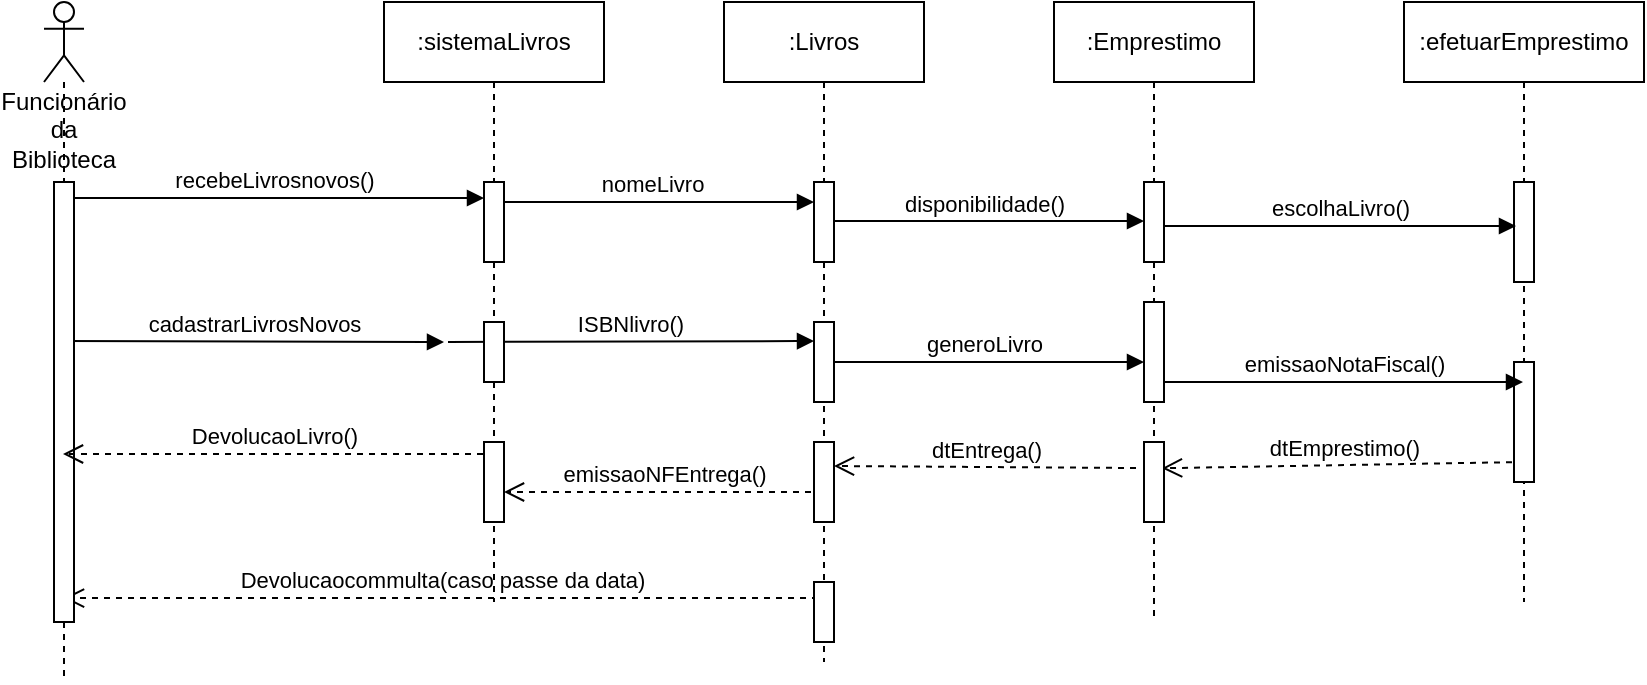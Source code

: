 <mxfile version="13.8.8" type="github">
  <diagram id="8-qFMdN2M5BpMNW03hwC" name="Page-1">
    <mxGraphModel dx="900" dy="533" grid="1" gridSize="10" guides="1" tooltips="1" connect="1" arrows="1" fold="1" page="1" pageScale="1" pageWidth="1169" pageHeight="827" math="0" shadow="0">
      <root>
        <mxCell id="0" />
        <mxCell id="1" parent="0" />
        <mxCell id="RcH9cWTwy_EmR8gQbs1w-36" value="Devolucaocommulta(caso passe da data)" style="html=1;verticalAlign=bottom;endArrow=open;dashed=1;endSize=8;exitX=0.2;exitY=0.267;exitDx=0;exitDy=0;exitPerimeter=0;" edge="1" parent="1" source="RcH9cWTwy_EmR8gQbs1w-35" target="YvCRl8Iy_vgOIxh5A2Na-1">
          <mxGeometry relative="1" as="geometry">
            <mxPoint x="470" y="367" as="sourcePoint" />
            <mxPoint x="260" y="370" as="targetPoint" />
          </mxGeometry>
        </mxCell>
        <mxCell id="RcH9cWTwy_EmR8gQbs1w-32" value="emissaoNFEntrega()" style="html=1;verticalAlign=bottom;endArrow=open;dashed=1;endSize=8;" edge="1" parent="1" source="RcH9cWTwy_EmR8gQbs1w-7">
          <mxGeometry relative="1" as="geometry">
            <mxPoint x="469.5" y="325" as="sourcePoint" />
            <mxPoint x="310" y="325" as="targetPoint" />
          </mxGeometry>
        </mxCell>
        <mxCell id="RcH9cWTwy_EmR8gQbs1w-29" value="dtEmprestimo()" style="html=1;verticalAlign=bottom;endArrow=open;dashed=1;endSize=8;exitX=0.5;exitY=0.833;exitDx=0;exitDy=0;exitPerimeter=0;entryX=0.54;entryY=0.752;entryDx=0;entryDy=0;entryPerimeter=0;" edge="1" parent="1" source="RcH9cWTwy_EmR8gQbs1w-26" target="RcH9cWTwy_EmR8gQbs1w-12">
          <mxGeometry relative="1" as="geometry">
            <mxPoint x="810" y="320" as="sourcePoint" />
            <mxPoint x="640" y="320" as="targetPoint" />
          </mxGeometry>
        </mxCell>
        <mxCell id="RcH9cWTwy_EmR8gQbs1w-17" value="disponibilidade()" style="html=1;verticalAlign=bottom;endArrow=block;" edge="1" parent="1">
          <mxGeometry width="80" relative="1" as="geometry">
            <mxPoint x="470" y="189.5" as="sourcePoint" />
            <mxPoint x="630" y="189.5" as="targetPoint" />
          </mxGeometry>
        </mxCell>
        <mxCell id="RcH9cWTwy_EmR8gQbs1w-16" value="generoLivro" style="html=1;verticalAlign=bottom;endArrow=block;" edge="1" parent="1">
          <mxGeometry width="80" relative="1" as="geometry">
            <mxPoint x="470" y="260" as="sourcePoint" />
            <mxPoint x="630" y="260" as="targetPoint" />
          </mxGeometry>
        </mxCell>
        <mxCell id="RcH9cWTwy_EmR8gQbs1w-10" value="ISBNlivro()" style="html=1;verticalAlign=bottom;endArrow=block;" edge="1" parent="1">
          <mxGeometry width="80" relative="1" as="geometry">
            <mxPoint x="282" y="250" as="sourcePoint" />
            <mxPoint x="465" y="249.5" as="targetPoint" />
          </mxGeometry>
        </mxCell>
        <mxCell id="RcH9cWTwy_EmR8gQbs1w-9" value="nomeLivro" style="html=1;verticalAlign=bottom;endArrow=block;exitX=0.2;exitY=0.25;exitDx=0;exitDy=0;exitPerimeter=0;" edge="1" parent="1" source="RcH9cWTwy_EmR8gQbs1w-3" target="RcH9cWTwy_EmR8gQbs1w-8">
          <mxGeometry width="80" relative="1" as="geometry">
            <mxPoint x="330" y="178" as="sourcePoint" />
            <mxPoint x="460" y="178" as="targetPoint" />
          </mxGeometry>
        </mxCell>
        <mxCell id="RcH9cWTwy_EmR8gQbs1w-5" value="cadastrarLivrosNovos" style="html=1;verticalAlign=bottom;endArrow=block;" edge="1" parent="1">
          <mxGeometry width="80" relative="1" as="geometry">
            <mxPoint x="89.5" y="249.5" as="sourcePoint" />
            <mxPoint x="280" y="250" as="targetPoint" />
          </mxGeometry>
        </mxCell>
        <mxCell id="RcH9cWTwy_EmR8gQbs1w-2" value="recebeLivrosnovos()" style="html=1;verticalAlign=bottom;endArrow=block;entryX=0;entryY=0.2;entryDx=0;entryDy=0;entryPerimeter=0;" edge="1" parent="1" source="YvCRl8Iy_vgOIxh5A2Na-1" target="RcH9cWTwy_EmR8gQbs1w-3">
          <mxGeometry width="80" relative="1" as="geometry">
            <mxPoint x="130" y="180" as="sourcePoint" />
            <mxPoint x="230" y="183" as="targetPoint" />
          </mxGeometry>
        </mxCell>
        <mxCell id="YvCRl8Iy_vgOIxh5A2Na-1" value="Funcionário da Biblioteca" style="shape=umlLifeline;participant=umlActor;perimeter=lifelinePerimeter;whiteSpace=wrap;html=1;container=1;collapsible=0;recursiveResize=0;verticalAlign=top;spacingTop=36;outlineConnect=0;" parent="1" vertex="1">
          <mxGeometry x="80" y="80" width="20" height="340" as="geometry" />
        </mxCell>
        <mxCell id="RcH9cWTwy_EmR8gQbs1w-4" value="" style="html=1;points=[];perimeter=orthogonalPerimeter;" vertex="1" parent="YvCRl8Iy_vgOIxh5A2Na-1">
          <mxGeometry x="5" y="90" width="10" height="220" as="geometry" />
        </mxCell>
        <mxCell id="RcH9cWTwy_EmR8gQbs1w-1" value=":sistemaLivros" style="shape=umlLifeline;perimeter=lifelinePerimeter;whiteSpace=wrap;html=1;container=1;collapsible=0;recursiveResize=0;outlineConnect=0;" vertex="1" parent="1">
          <mxGeometry x="250" y="80" width="110" height="300" as="geometry" />
        </mxCell>
        <mxCell id="RcH9cWTwy_EmR8gQbs1w-3" value="" style="html=1;points=[];perimeter=orthogonalPerimeter;" vertex="1" parent="RcH9cWTwy_EmR8gQbs1w-1">
          <mxGeometry x="50" y="90" width="10" height="40" as="geometry" />
        </mxCell>
        <mxCell id="RcH9cWTwy_EmR8gQbs1w-6" value="" style="html=1;points=[];perimeter=orthogonalPerimeter;" vertex="1" parent="RcH9cWTwy_EmR8gQbs1w-1">
          <mxGeometry x="50" y="160" width="10" height="30" as="geometry" />
        </mxCell>
        <mxCell id="RcH9cWTwy_EmR8gQbs1w-33" value="" style="html=1;points=[];perimeter=orthogonalPerimeter;" vertex="1" parent="RcH9cWTwy_EmR8gQbs1w-1">
          <mxGeometry x="50" y="220" width="10" height="40" as="geometry" />
        </mxCell>
        <mxCell id="RcH9cWTwy_EmR8gQbs1w-7" value=":Livros" style="shape=umlLifeline;perimeter=lifelinePerimeter;whiteSpace=wrap;html=1;container=1;collapsible=0;recursiveResize=0;outlineConnect=0;" vertex="1" parent="1">
          <mxGeometry x="420" y="80" width="100" height="330" as="geometry" />
        </mxCell>
        <mxCell id="RcH9cWTwy_EmR8gQbs1w-8" value="" style="html=1;points=[];perimeter=orthogonalPerimeter;" vertex="1" parent="RcH9cWTwy_EmR8gQbs1w-7">
          <mxGeometry x="45" y="90" width="10" height="40" as="geometry" />
        </mxCell>
        <mxCell id="RcH9cWTwy_EmR8gQbs1w-11" value="" style="html=1;points=[];perimeter=orthogonalPerimeter;" vertex="1" parent="RcH9cWTwy_EmR8gQbs1w-7">
          <mxGeometry x="45" y="160" width="10" height="40" as="geometry" />
        </mxCell>
        <mxCell id="RcH9cWTwy_EmR8gQbs1w-31" value="" style="html=1;points=[];perimeter=orthogonalPerimeter;" vertex="1" parent="RcH9cWTwy_EmR8gQbs1w-7">
          <mxGeometry x="45" y="220" width="10" height="40" as="geometry" />
        </mxCell>
        <mxCell id="RcH9cWTwy_EmR8gQbs1w-35" value="" style="html=1;points=[];perimeter=orthogonalPerimeter;" vertex="1" parent="RcH9cWTwy_EmR8gQbs1w-7">
          <mxGeometry x="45" y="290" width="10" height="30" as="geometry" />
        </mxCell>
        <mxCell id="RcH9cWTwy_EmR8gQbs1w-12" value=":Emprestimo" style="shape=umlLifeline;perimeter=lifelinePerimeter;whiteSpace=wrap;html=1;container=1;collapsible=0;recursiveResize=0;outlineConnect=0;" vertex="1" parent="1">
          <mxGeometry x="585" y="80" width="100" height="310" as="geometry" />
        </mxCell>
        <mxCell id="RcH9cWTwy_EmR8gQbs1w-15" value="" style="html=1;points=[];perimeter=orthogonalPerimeter;" vertex="1" parent="RcH9cWTwy_EmR8gQbs1w-12">
          <mxGeometry x="45" y="150" width="10" height="50" as="geometry" />
        </mxCell>
        <mxCell id="RcH9cWTwy_EmR8gQbs1w-13" value="" style="html=1;points=[];perimeter=orthogonalPerimeter;" vertex="1" parent="RcH9cWTwy_EmR8gQbs1w-12">
          <mxGeometry x="45" y="90" width="10" height="40" as="geometry" />
        </mxCell>
        <mxCell id="RcH9cWTwy_EmR8gQbs1w-27" value="" style="html=1;points=[];perimeter=orthogonalPerimeter;" vertex="1" parent="RcH9cWTwy_EmR8gQbs1w-12">
          <mxGeometry x="45" y="220" width="10" height="40" as="geometry" />
        </mxCell>
        <mxCell id="RcH9cWTwy_EmR8gQbs1w-18" value=":efetuarEmprestimo" style="shape=umlLifeline;perimeter=lifelinePerimeter;whiteSpace=wrap;html=1;container=1;collapsible=0;recursiveResize=0;outlineConnect=0;" vertex="1" parent="1">
          <mxGeometry x="760" y="80" width="120" height="300" as="geometry" />
        </mxCell>
        <mxCell id="RcH9cWTwy_EmR8gQbs1w-19" value="" style="html=1;points=[];perimeter=orthogonalPerimeter;" vertex="1" parent="RcH9cWTwy_EmR8gQbs1w-18">
          <mxGeometry x="55" y="90" width="10" height="50" as="geometry" />
        </mxCell>
        <mxCell id="RcH9cWTwy_EmR8gQbs1w-26" value="" style="html=1;points=[];perimeter=orthogonalPerimeter;" vertex="1" parent="RcH9cWTwy_EmR8gQbs1w-18">
          <mxGeometry x="55" y="180" width="10" height="60" as="geometry" />
        </mxCell>
        <mxCell id="RcH9cWTwy_EmR8gQbs1w-24" value="escolhaLivro()" style="html=1;verticalAlign=bottom;endArrow=block;entryX=0.1;entryY=0.44;entryDx=0;entryDy=0;entryPerimeter=0;" edge="1" parent="1" target="RcH9cWTwy_EmR8gQbs1w-19">
          <mxGeometry width="80" relative="1" as="geometry">
            <mxPoint x="640" y="192" as="sourcePoint" />
            <mxPoint x="810" y="190" as="targetPoint" />
          </mxGeometry>
        </mxCell>
        <mxCell id="RcH9cWTwy_EmR8gQbs1w-25" value="emissaoNotaFiscal()" style="html=1;verticalAlign=bottom;endArrow=block;" edge="1" parent="1">
          <mxGeometry width="80" relative="1" as="geometry">
            <mxPoint x="640" y="270" as="sourcePoint" />
            <mxPoint x="819.5" y="270" as="targetPoint" />
          </mxGeometry>
        </mxCell>
        <mxCell id="RcH9cWTwy_EmR8gQbs1w-30" value="dtEntrega()" style="html=1;verticalAlign=bottom;endArrow=open;dashed=1;endSize=8;entryX=1;entryY=0.3;entryDx=0;entryDy=0;entryPerimeter=0;exitX=-0.4;exitY=0.325;exitDx=0;exitDy=0;exitPerimeter=0;" edge="1" parent="1" source="RcH9cWTwy_EmR8gQbs1w-27" target="RcH9cWTwy_EmR8gQbs1w-31">
          <mxGeometry relative="1" as="geometry">
            <mxPoint x="655" y="329.98" as="sourcePoint" />
            <mxPoint x="475" y="330" as="targetPoint" />
          </mxGeometry>
        </mxCell>
        <mxCell id="RcH9cWTwy_EmR8gQbs1w-34" value="DevolucaoLivro()" style="html=1;verticalAlign=bottom;endArrow=open;dashed=1;endSize=8;" edge="1" parent="1">
          <mxGeometry relative="1" as="geometry">
            <mxPoint x="299.5" y="306" as="sourcePoint" />
            <mxPoint x="89.5" y="306" as="targetPoint" />
          </mxGeometry>
        </mxCell>
      </root>
    </mxGraphModel>
  </diagram>
</mxfile>
